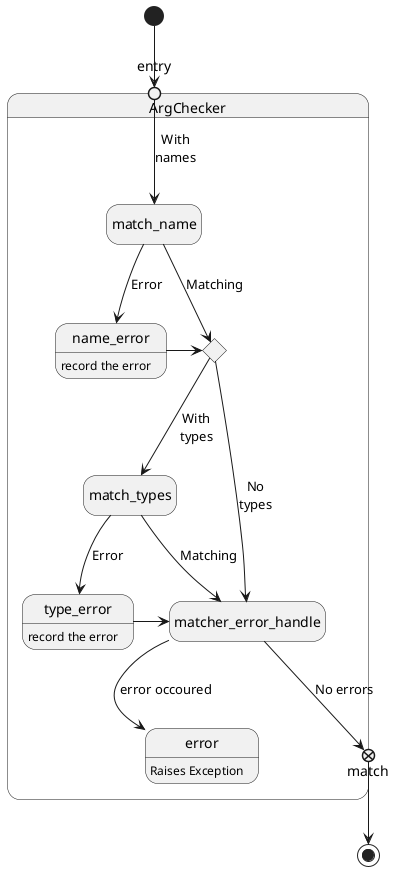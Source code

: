 @startuml
top to bottom direction
hide empty description
state ArgChecker {
	state entry <<entrypoint>>
	state match <<exitpoint>>
	state do_types <<choice>>
	state type_error : record the error
	state name_error : record the error
	state error : Raises Exception
	entry --> match_name : With\nnames
	match_name --> name_error : Error 
	match_name --> do_types : Matching
	name_error -> do_types

	do_types --> match_types : With\ntypes
	do_types -> matcher_error_handle : No\ntypes
	match_types --> matcher_error_handle : Matching
	match_types --> type_error : Error
	type_error ->  matcher_error_handle

	matcher_error_handle --> match : No errors
	matcher_error_handle --> error : error occoured
}

[*] --> entry
match --> [*]


@enduml
